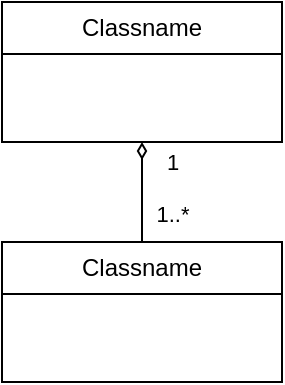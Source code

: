 <mxfile version="24.8.3">
  <diagram name="Page-1" id="NlFDUl8le5MJvDkgFUWw">
    <mxGraphModel dx="989" dy="508" grid="1" gridSize="10" guides="1" tooltips="1" connect="1" arrows="1" fold="1" page="1" pageScale="1" pageWidth="850" pageHeight="1100" math="0" shadow="0">
      <root>
        <mxCell id="0" />
        <mxCell id="1" parent="0" />
        <mxCell id="jWdOItdyhSAzJqidN4sA-1" value="Classname" style="swimlane;fontStyle=0;childLayout=stackLayout;horizontal=1;startSize=26;fillColor=none;horizontalStack=0;resizeParent=1;resizeParentMax=0;resizeLast=0;collapsible=1;marginBottom=0;whiteSpace=wrap;html=1;" parent="1" vertex="1">
          <mxGeometry x="355" y="80" width="140" height="70" as="geometry" />
        </mxCell>
        <mxCell id="jWdOItdyhSAzJqidN4sA-6" style="edgeStyle=orthogonalEdgeStyle;rounded=0;orthogonalLoop=1;jettySize=auto;html=1;entryX=0.5;entryY=1;entryDx=0;entryDy=0;endArrow=diamondThin;endFill=0;" parent="1" source="jWdOItdyhSAzJqidN4sA-5" target="jWdOItdyhSAzJqidN4sA-1" edge="1">
          <mxGeometry relative="1" as="geometry" />
        </mxCell>
        <mxCell id="jWdOItdyhSAzJqidN4sA-8" value="1" style="edgeLabel;html=1;align=center;verticalAlign=middle;resizable=0;points=[];fontSize=11;" parent="jWdOItdyhSAzJqidN4sA-6" vertex="1" connectable="0">
          <mxGeometry x="0.792" y="1" relative="1" as="geometry">
            <mxPoint x="16" y="5" as="offset" />
          </mxGeometry>
        </mxCell>
        <mxCell id="jWdOItdyhSAzJqidN4sA-9" value="1..*" style="edgeLabel;html=1;align=center;verticalAlign=middle;resizable=0;points=[];fontSize=11;" parent="jWdOItdyhSAzJqidN4sA-6" vertex="1" connectable="0">
          <mxGeometry x="-0.424" y="1" relative="1" as="geometry">
            <mxPoint x="16" as="offset" />
          </mxGeometry>
        </mxCell>
        <mxCell id="jWdOItdyhSAzJqidN4sA-5" value="Classname" style="swimlane;fontStyle=0;childLayout=stackLayout;horizontal=1;startSize=26;fillColor=none;horizontalStack=0;resizeParent=1;resizeParentMax=0;resizeLast=0;collapsible=1;marginBottom=0;whiteSpace=wrap;html=1;" parent="1" vertex="1">
          <mxGeometry x="355" y="200" width="140" height="70" as="geometry" />
        </mxCell>
      </root>
    </mxGraphModel>
  </diagram>
</mxfile>
